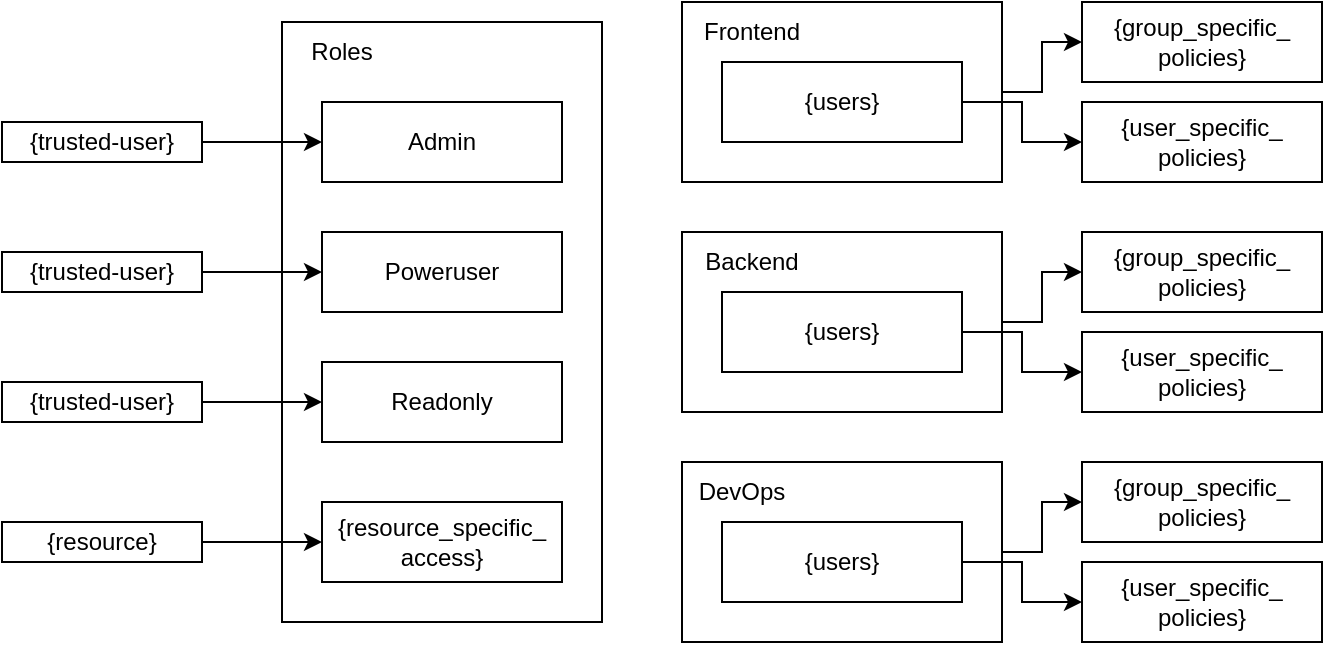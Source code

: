 <mxfile version="20.4.0" type="device"><diagram id="2-hY3SH2Ve9dI7nnOrdL" name="Page-1"><mxGraphModel dx="1278" dy="481" grid="1" gridSize="10" guides="1" tooltips="1" connect="1" arrows="1" fold="1" page="1" pageScale="1" pageWidth="850" pageHeight="1100" math="0" shadow="0"><root><mxCell id="0"/><mxCell id="1" parent="0"/><mxCell id="QVGJoUdyrvRVl6pd8OMv-1" value="" style="rounded=0;whiteSpace=wrap;html=1;" vertex="1" parent="1"><mxGeometry x="480" y="160" width="160" height="300" as="geometry"/></mxCell><mxCell id="QVGJoUdyrvRVl6pd8OMv-2" value="Roles" style="text;html=1;strokeColor=none;fillColor=none;align=center;verticalAlign=middle;whiteSpace=wrap;rounded=0;" vertex="1" parent="1"><mxGeometry x="480" y="160" width="60" height="30" as="geometry"/></mxCell><mxCell id="QVGJoUdyrvRVl6pd8OMv-3" value="Admin" style="rounded=0;whiteSpace=wrap;html=1;" vertex="1" parent="1"><mxGeometry x="500" y="200" width="120" height="40" as="geometry"/></mxCell><mxCell id="QVGJoUdyrvRVl6pd8OMv-4" value="Poweruser" style="rounded=0;whiteSpace=wrap;html=1;" vertex="1" parent="1"><mxGeometry x="500" y="265" width="120" height="40" as="geometry"/></mxCell><mxCell id="QVGJoUdyrvRVl6pd8OMv-5" value="Readonly" style="rounded=0;whiteSpace=wrap;html=1;" vertex="1" parent="1"><mxGeometry x="500" y="330" width="120" height="40" as="geometry"/></mxCell><mxCell id="QVGJoUdyrvRVl6pd8OMv-20" style="edgeStyle=orthogonalEdgeStyle;rounded=0;orthogonalLoop=1;jettySize=auto;html=1;entryX=0;entryY=0.5;entryDx=0;entryDy=0;" edge="1" parent="1" source="QVGJoUdyrvRVl6pd8OMv-9" target="QVGJoUdyrvRVl6pd8OMv-3"><mxGeometry relative="1" as="geometry"/></mxCell><mxCell id="QVGJoUdyrvRVl6pd8OMv-9" value="{trusted-user}" style="rounded=0;whiteSpace=wrap;html=1;" vertex="1" parent="1"><mxGeometry x="340" y="210" width="100" height="20" as="geometry"/></mxCell><mxCell id="QVGJoUdyrvRVl6pd8OMv-21" style="edgeStyle=orthogonalEdgeStyle;rounded=0;orthogonalLoop=1;jettySize=auto;html=1;entryX=0;entryY=0.5;entryDx=0;entryDy=0;" edge="1" parent="1" source="QVGJoUdyrvRVl6pd8OMv-22"><mxGeometry relative="1" as="geometry"><mxPoint x="500" y="285" as="targetPoint"/></mxGeometry></mxCell><mxCell id="QVGJoUdyrvRVl6pd8OMv-22" value="{trusted-user}" style="rounded=0;whiteSpace=wrap;html=1;" vertex="1" parent="1"><mxGeometry x="340" y="275" width="100" height="20" as="geometry"/></mxCell><mxCell id="QVGJoUdyrvRVl6pd8OMv-23" style="edgeStyle=orthogonalEdgeStyle;rounded=0;orthogonalLoop=1;jettySize=auto;html=1;entryX=0;entryY=0.5;entryDx=0;entryDy=0;" edge="1" parent="1" source="QVGJoUdyrvRVl6pd8OMv-24"><mxGeometry relative="1" as="geometry"><mxPoint x="500" y="350" as="targetPoint"/></mxGeometry></mxCell><mxCell id="QVGJoUdyrvRVl6pd8OMv-24" value="{trusted-user}" style="rounded=0;whiteSpace=wrap;html=1;" vertex="1" parent="1"><mxGeometry x="340" y="340" width="100" height="20" as="geometry"/></mxCell><mxCell id="QVGJoUdyrvRVl6pd8OMv-25" value="{resource_specific_&lt;br&gt;access}" style="rounded=0;whiteSpace=wrap;html=1;" vertex="1" parent="1"><mxGeometry x="500" y="400" width="120" height="40" as="geometry"/></mxCell><mxCell id="QVGJoUdyrvRVl6pd8OMv-27" style="edgeStyle=orthogonalEdgeStyle;rounded=0;orthogonalLoop=1;jettySize=auto;html=1;" edge="1" parent="1" source="QVGJoUdyrvRVl6pd8OMv-26" target="QVGJoUdyrvRVl6pd8OMv-25"><mxGeometry relative="1" as="geometry"/></mxCell><mxCell id="QVGJoUdyrvRVl6pd8OMv-26" value="{resource}" style="rounded=0;whiteSpace=wrap;html=1;" vertex="1" parent="1"><mxGeometry x="340" y="410" width="100" height="20" as="geometry"/></mxCell><mxCell id="QVGJoUdyrvRVl6pd8OMv-36" style="edgeStyle=orthogonalEdgeStyle;rounded=0;orthogonalLoop=1;jettySize=auto;html=1;exitX=1;exitY=0.5;exitDx=0;exitDy=0;entryX=0;entryY=0.5;entryDx=0;entryDy=0;" edge="1" parent="1" source="QVGJoUdyrvRVl6pd8OMv-28" target="QVGJoUdyrvRVl6pd8OMv-32"><mxGeometry relative="1" as="geometry"/></mxCell><mxCell id="QVGJoUdyrvRVl6pd8OMv-28" value="" style="rounded=0;whiteSpace=wrap;html=1;" vertex="1" parent="1"><mxGeometry x="680" y="150" width="160" height="90" as="geometry"/></mxCell><mxCell id="QVGJoUdyrvRVl6pd8OMv-35" style="edgeStyle=orthogonalEdgeStyle;rounded=0;orthogonalLoop=1;jettySize=auto;html=1;exitX=1;exitY=0.5;exitDx=0;exitDy=0;entryX=0;entryY=0.5;entryDx=0;entryDy=0;" edge="1" parent="1" source="QVGJoUdyrvRVl6pd8OMv-29" target="QVGJoUdyrvRVl6pd8OMv-33"><mxGeometry relative="1" as="geometry"/></mxCell><mxCell id="QVGJoUdyrvRVl6pd8OMv-29" value="{users}" style="rounded=0;whiteSpace=wrap;html=1;" vertex="1" parent="1"><mxGeometry x="700" y="180" width="120" height="40" as="geometry"/></mxCell><mxCell id="QVGJoUdyrvRVl6pd8OMv-30" value="Frontend" style="text;html=1;strokeColor=none;fillColor=none;align=center;verticalAlign=middle;whiteSpace=wrap;rounded=0;" vertex="1" parent="1"><mxGeometry x="680" y="150" width="70" height="30" as="geometry"/></mxCell><mxCell id="QVGJoUdyrvRVl6pd8OMv-32" value="{group_specific_ policies}" style="rounded=0;whiteSpace=wrap;html=1;" vertex="1" parent="1"><mxGeometry x="880" y="150" width="120" height="40" as="geometry"/></mxCell><mxCell id="QVGJoUdyrvRVl6pd8OMv-33" value="{user_specific_ policies}" style="rounded=0;whiteSpace=wrap;html=1;" vertex="1" parent="1"><mxGeometry x="880" y="200" width="120" height="40" as="geometry"/></mxCell><mxCell id="QVGJoUdyrvRVl6pd8OMv-37" style="edgeStyle=orthogonalEdgeStyle;rounded=0;orthogonalLoop=1;jettySize=auto;html=1;exitX=1;exitY=0.5;exitDx=0;exitDy=0;entryX=0;entryY=0.5;entryDx=0;entryDy=0;" edge="1" parent="1" source="QVGJoUdyrvRVl6pd8OMv-38" target="QVGJoUdyrvRVl6pd8OMv-42"><mxGeometry relative="1" as="geometry"/></mxCell><mxCell id="QVGJoUdyrvRVl6pd8OMv-38" value="" style="rounded=0;whiteSpace=wrap;html=1;" vertex="1" parent="1"><mxGeometry x="680" y="265" width="160" height="90" as="geometry"/></mxCell><mxCell id="QVGJoUdyrvRVl6pd8OMv-39" style="edgeStyle=orthogonalEdgeStyle;rounded=0;orthogonalLoop=1;jettySize=auto;html=1;exitX=1;exitY=0.5;exitDx=0;exitDy=0;entryX=0;entryY=0.5;entryDx=0;entryDy=0;" edge="1" parent="1" source="QVGJoUdyrvRVl6pd8OMv-40" target="QVGJoUdyrvRVl6pd8OMv-43"><mxGeometry relative="1" as="geometry"/></mxCell><mxCell id="QVGJoUdyrvRVl6pd8OMv-40" value="{users}" style="rounded=0;whiteSpace=wrap;html=1;" vertex="1" parent="1"><mxGeometry x="700" y="295" width="120" height="40" as="geometry"/></mxCell><mxCell id="QVGJoUdyrvRVl6pd8OMv-41" value="Backend" style="text;html=1;strokeColor=none;fillColor=none;align=center;verticalAlign=middle;whiteSpace=wrap;rounded=0;" vertex="1" parent="1"><mxGeometry x="680" y="265" width="70" height="30" as="geometry"/></mxCell><mxCell id="QVGJoUdyrvRVl6pd8OMv-42" value="{group_specific_ policies}" style="rounded=0;whiteSpace=wrap;html=1;" vertex="1" parent="1"><mxGeometry x="880" y="265" width="120" height="40" as="geometry"/></mxCell><mxCell id="QVGJoUdyrvRVl6pd8OMv-43" value="{user_specific_ policies}" style="rounded=0;whiteSpace=wrap;html=1;" vertex="1" parent="1"><mxGeometry x="880" y="315" width="120" height="40" as="geometry"/></mxCell><mxCell id="QVGJoUdyrvRVl6pd8OMv-44" style="edgeStyle=orthogonalEdgeStyle;rounded=0;orthogonalLoop=1;jettySize=auto;html=1;exitX=1;exitY=0.5;exitDx=0;exitDy=0;entryX=0;entryY=0.5;entryDx=0;entryDy=0;" edge="1" parent="1" source="QVGJoUdyrvRVl6pd8OMv-45" target="QVGJoUdyrvRVl6pd8OMv-49"><mxGeometry relative="1" as="geometry"/></mxCell><mxCell id="QVGJoUdyrvRVl6pd8OMv-45" value="" style="rounded=0;whiteSpace=wrap;html=1;" vertex="1" parent="1"><mxGeometry x="680" y="380" width="160" height="90" as="geometry"/></mxCell><mxCell id="QVGJoUdyrvRVl6pd8OMv-46" style="edgeStyle=orthogonalEdgeStyle;rounded=0;orthogonalLoop=1;jettySize=auto;html=1;exitX=1;exitY=0.5;exitDx=0;exitDy=0;entryX=0;entryY=0.5;entryDx=0;entryDy=0;" edge="1" parent="1" source="QVGJoUdyrvRVl6pd8OMv-47" target="QVGJoUdyrvRVl6pd8OMv-50"><mxGeometry relative="1" as="geometry"/></mxCell><mxCell id="QVGJoUdyrvRVl6pd8OMv-47" value="{users}" style="rounded=0;whiteSpace=wrap;html=1;" vertex="1" parent="1"><mxGeometry x="700" y="410" width="120" height="40" as="geometry"/></mxCell><mxCell id="QVGJoUdyrvRVl6pd8OMv-48" value="DevOps" style="text;html=1;strokeColor=none;fillColor=none;align=center;verticalAlign=middle;whiteSpace=wrap;rounded=0;" vertex="1" parent="1"><mxGeometry x="680" y="380" width="60" height="30" as="geometry"/></mxCell><mxCell id="QVGJoUdyrvRVl6pd8OMv-49" value="{group_specific_ policies}" style="rounded=0;whiteSpace=wrap;html=1;" vertex="1" parent="1"><mxGeometry x="880" y="380" width="120" height="40" as="geometry"/></mxCell><mxCell id="QVGJoUdyrvRVl6pd8OMv-50" value="{user_specific_ policies}" style="rounded=0;whiteSpace=wrap;html=1;" vertex="1" parent="1"><mxGeometry x="880" y="430" width="120" height="40" as="geometry"/></mxCell></root></mxGraphModel></diagram></mxfile>